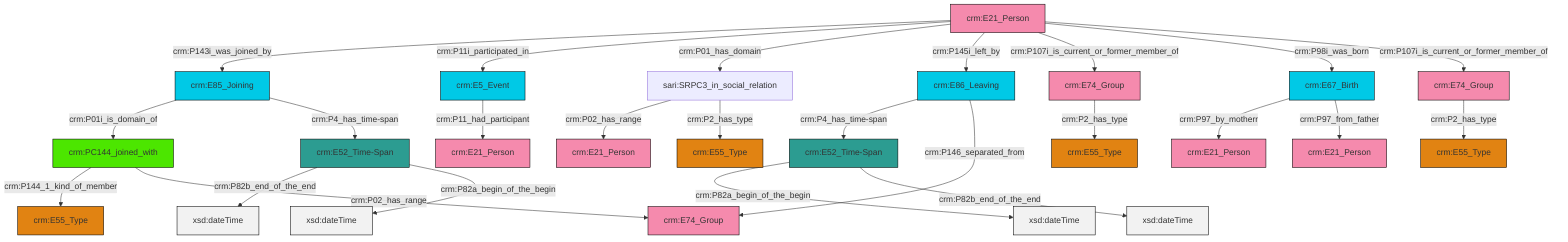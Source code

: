 graph TD
classDef Literal fill:#f2f2f2,stroke:#000000;
classDef CRM_Entity fill:#FFFFFF,stroke:#000000;
classDef Temporal_Entity fill:#00C9E6, stroke:#000000;
classDef Type fill:#E18312, stroke:#000000;
classDef Time-Span fill:#2C9C91, stroke:#000000;
classDef Appellation fill:#FFEB7F, stroke:#000000;
classDef Place fill:#008836, stroke:#000000;
classDef Persistent_Item fill:#B266B2, stroke:#000000;
classDef Conceptual_Object fill:#FFD700, stroke:#000000;
classDef Physical_Thing fill:#D2B48C, stroke:#000000;
classDef Actor fill:#f58aad, stroke:#000000;
classDef PC_Classes fill:#4ce600, stroke:#000000;
classDef Multi fill:#cccccc,stroke:#000000;

0["crm:E21_Person"]:::Actor -->|crm:P143i_was_joined_by| 1["crm:E85_Joining"]:::Temporal_Entity
0["crm:E21_Person"]:::Actor -->|crm:P11i_participated_in| 4["crm:E5_Event"]:::Temporal_Entity
9["sari:SRPC3_in_social_relation"]:::Default -->|crm:P02_has_range| 10["crm:E21_Person"]:::Actor
14["crm:E52_Time-Span"]:::Time-Span -->|crm:P82b_end_of_the_end| 15[xsd:dateTime]:::Literal
7["crm:E74_Group"]:::Actor -->|crm:P2_has_type| 16["crm:E55_Type"]:::Type
5["crm:PC144_joined_with"]:::PC_Classes -->|crm:P144_1_kind_of_member| 18["crm:E55_Type"]:::Type
0["crm:E21_Person"]:::Actor -->|crm:P01_has_domain| 9["sari:SRPC3_in_social_relation"]:::Default
9["sari:SRPC3_in_social_relation"]:::Default -->|crm:P2_has_type| 23["crm:E55_Type"]:::Type
19["crm:E52_Time-Span"]:::Time-Span -->|crm:P82a_begin_of_the_begin| 25[xsd:dateTime]:::Literal
0["crm:E21_Person"]:::Actor -->|crm:P145i_left_by| 26["crm:E86_Leaving"]:::Temporal_Entity
1["crm:E85_Joining"]:::Temporal_Entity -->|crm:P01i_is_domain_of| 5["crm:PC144_joined_with"]:::PC_Classes
5["crm:PC144_joined_with"]:::PC_Classes -->|crm:P02_has_range| 27["crm:E74_Group"]:::Actor
28["crm:E67_Birth"]:::Temporal_Entity -->|crm:P97_by_motherr| 11["crm:E21_Person"]:::Actor
4["crm:E5_Event"]:::Temporal_Entity -->|crm:P11_had_participant| 30["crm:E21_Person"]:::Actor
0["crm:E21_Person"]:::Actor -->|crm:P107i_is_current_or_former_member_of| 31["crm:E74_Group"]:::Actor
1["crm:E85_Joining"]:::Temporal_Entity -->|crm:P4_has_time-span| 14["crm:E52_Time-Span"]:::Time-Span
28["crm:E67_Birth"]:::Temporal_Entity -->|crm:P97_from_father| 35["crm:E21_Person"]:::Actor
26["crm:E86_Leaving"]:::Temporal_Entity -->|crm:P4_has_time-span| 19["crm:E52_Time-Span"]:::Time-Span
31["crm:E74_Group"]:::Actor -->|crm:P2_has_type| 2["crm:E55_Type"]:::Type
0["crm:E21_Person"]:::Actor -->|crm:P98i_was_born| 28["crm:E67_Birth"]:::Temporal_Entity
0["crm:E21_Person"]:::Actor -->|crm:P107i_is_current_or_former_member_of| 7["crm:E74_Group"]:::Actor
14["crm:E52_Time-Span"]:::Time-Span -->|crm:P82a_begin_of_the_begin| 40[xsd:dateTime]:::Literal
19["crm:E52_Time-Span"]:::Time-Span -->|crm:P82b_end_of_the_end| 42[xsd:dateTime]:::Literal
26["crm:E86_Leaving"]:::Temporal_Entity -->|crm:P146_separated_from| 27["crm:E74_Group"]:::Actor